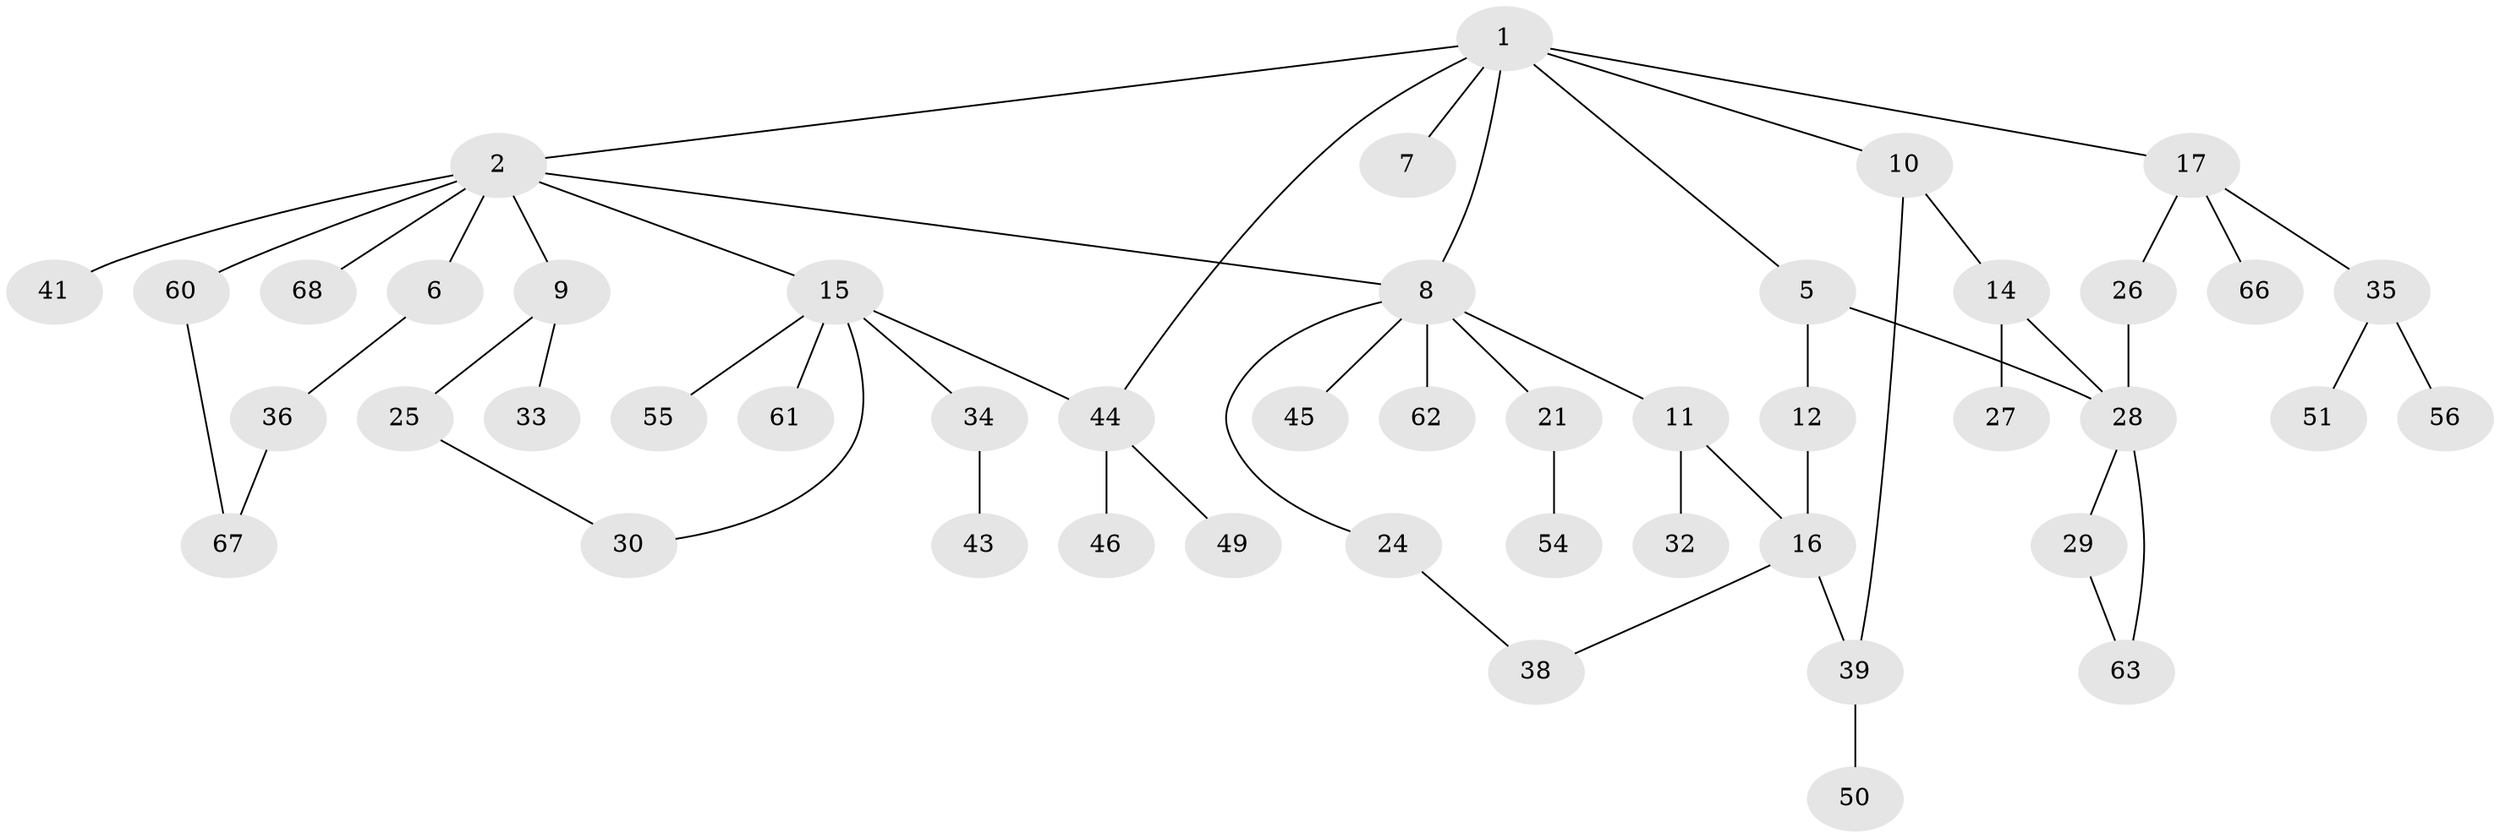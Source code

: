 // original degree distribution, {6: 0.029411764705882353, 4: 0.1323529411764706, 3: 0.17647058823529413, 2: 0.22058823529411764, 1: 0.4117647058823529, 5: 0.014705882352941176, 7: 0.014705882352941176}
// Generated by graph-tools (version 1.1) at 2025/10/02/27/25 16:10:51]
// undirected, 47 vertices, 56 edges
graph export_dot {
graph [start="1"]
  node [color=gray90,style=filled];
  1 [super="+4"];
  2 [super="+3"];
  5 [super="+31"];
  6;
  7;
  8 [super="+13"];
  9 [super="+48"];
  10 [super="+20"];
  11;
  12 [super="+40"];
  14;
  15 [super="+23"];
  16 [super="+19"];
  17 [super="+18"];
  21 [super="+22"];
  24;
  25 [super="+52"];
  26;
  27 [super="+42"];
  28 [super="+47"];
  29 [super="+53"];
  30 [super="+37"];
  32;
  33;
  34;
  35 [super="+57"];
  36;
  38;
  39 [super="+64"];
  41;
  43;
  44 [super="+59"];
  45;
  46;
  49;
  50;
  51 [super="+58"];
  54;
  55;
  56;
  60 [super="+65"];
  61;
  62;
  63;
  66;
  67;
  68;
  1 -- 2;
  1 -- 5;
  1 -- 10;
  1 -- 44;
  1 -- 8;
  1 -- 17;
  1 -- 7;
  2 -- 15;
  2 -- 68;
  2 -- 6;
  2 -- 8;
  2 -- 9;
  2 -- 60;
  2 -- 41;
  5 -- 12;
  5 -- 28;
  6 -- 36;
  8 -- 11;
  8 -- 21;
  8 -- 62;
  8 -- 45;
  8 -- 24;
  9 -- 25;
  9 -- 33;
  10 -- 14;
  10 -- 39;
  11 -- 32;
  11 -- 16;
  12 -- 16;
  14 -- 27;
  14 -- 28;
  15 -- 30;
  15 -- 34;
  15 -- 55;
  15 -- 61;
  15 -- 44;
  16 -- 38;
  16 -- 39;
  17 -- 26;
  17 -- 66;
  17 -- 35;
  21 -- 54;
  24 -- 38;
  25 -- 30;
  26 -- 28;
  28 -- 29;
  28 -- 63;
  29 -- 63;
  34 -- 43;
  35 -- 51;
  35 -- 56;
  36 -- 67;
  39 -- 50;
  44 -- 46;
  44 -- 49;
  60 -- 67;
}
